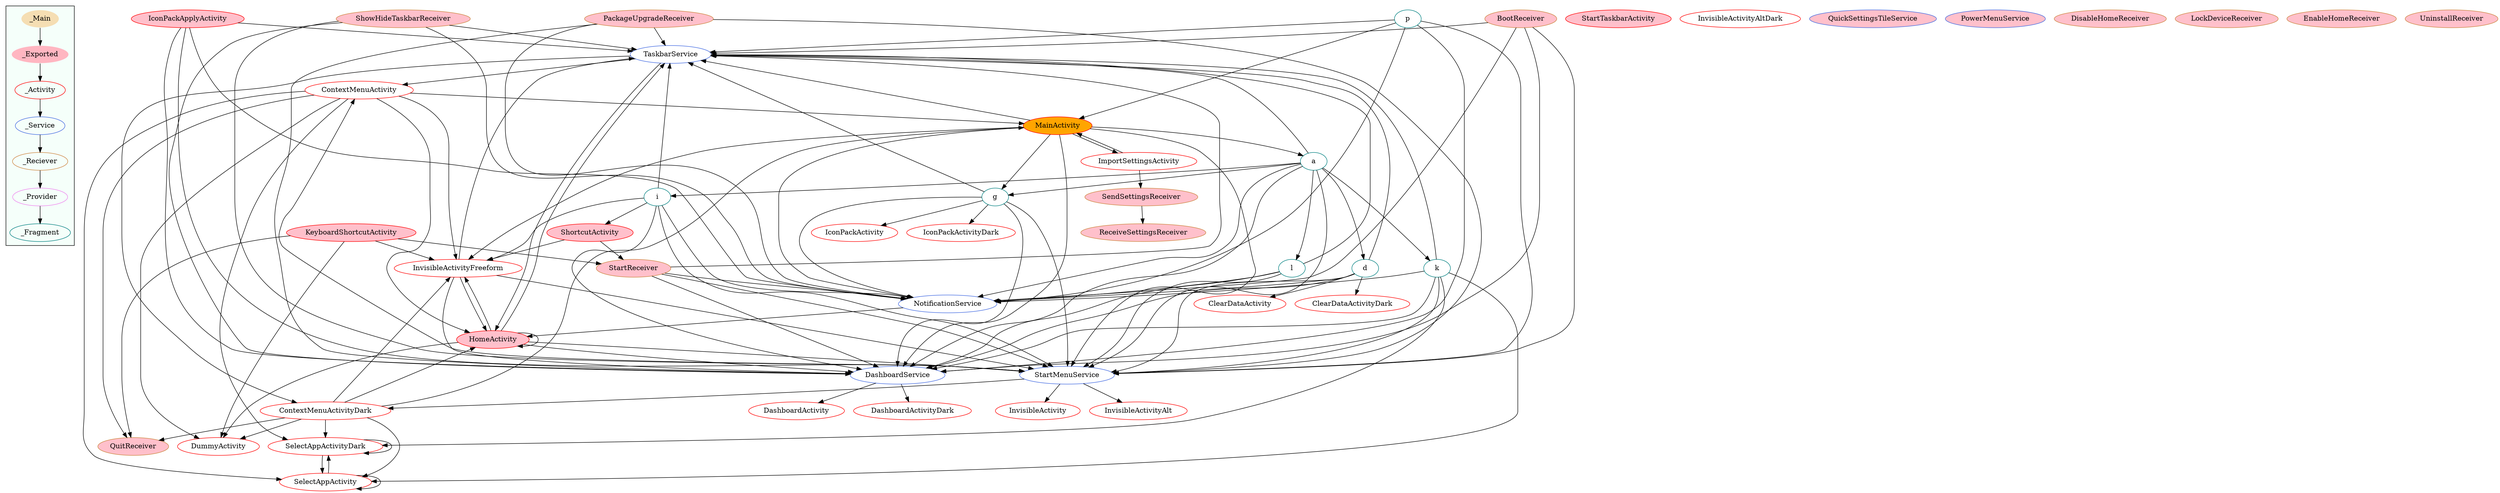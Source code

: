 digraph G {
subgraph cluster_legend{ 
bgcolor=mintcream;
_Activity[color = red];
_Service[color = royalblue];
_Provider[color = violet];
_Reciever[color = peru];
_Fragment[color = teal];
_Main[style=filled, fillcolor=wheat, color = mintcream];
_Exported[style=filled, fillcolor=lightpink, color = mintcream];
_Main -> _Exported -> _Activity -> _Service -> _Reciever -> _Provider -> _Fragment; 
}
IconPackApplyActivity[style=filled, fillcolor=pink, color = red];
InvisibleActivityAlt[color = red];
SelectAppActivityDark[color = red];
ContextMenuActivity[color = red];
MainActivity[style=filled, fillcolor=orange, color = red];
InvisibleActivity[color = red];
StartTaskbarActivity[style=filled, fillcolor=pink, color = red];
SelectAppActivity[color = red];
DashboardActivity[color = red];
IconPackActivity[color = red];
DashboardActivityDark[color = red];
KeyboardShortcutActivity[style=filled, fillcolor=pink, color = red];
ClearDataActivityDark[color = red];
IconPackActivityDark[color = red];
ClearDataActivity[color = red];
ShortcutActivity[style=filled, fillcolor=pink, color = red];
InvisibleActivityFreeform[color = red];
DummyActivity[color = red];
InvisibleActivityAltDark[color = red];
ContextMenuActivityDark[color = red];
HomeActivity[style=filled, fillcolor=pink, color = red];
ImportSettingsActivity[color = red];
TaskbarService[color = royalblue];
DashboardService[color = royalblue];
StartMenuService[color = royalblue];
QuickSettingsTileService[style=filled, fillcolor=pink, color = royalblue];
NotificationService[color = royalblue];
PowerMenuService[style=filled, fillcolor=pink, color = royalblue];
DisableHomeReceiver[style=filled, fillcolor=pink, color = peru];
QuitReceiver[style=filled, fillcolor=pink, color = peru];
SendSettingsReceiver[style=filled, fillcolor=pink, color = peru];
PackageUpgradeReceiver[style=filled, fillcolor=pink, color = peru];
LockDeviceReceiver[style=filled, fillcolor=pink, color = peru];
ReceiveSettingsReceiver[style=filled, fillcolor=pink, color = peru];
StartReceiver[style=filled, fillcolor=pink, color = peru];
EnableHomeReceiver[style=filled, fillcolor=pink, color = peru];
ShowHideTaskbarReceiver[style=filled, fillcolor=pink, color = peru];
BootReceiver[style=filled, fillcolor=pink, color = peru];
UninstallReceiver[style=filled, fillcolor=pink, color = peru];
k[color = teal];
l[color = teal];
p[color = teal];
a[color = teal];
d[color = teal];
g[color = teal];
i[color = teal];
IconPackApplyActivity->DashboardService;
IconPackApplyActivity->NotificationService;
IconPackApplyActivity->TaskbarService;
IconPackApplyActivity->StartMenuService;
StartMenuService->InvisibleActivityAlt;
StartMenuService->InvisibleActivity;
StartMenuService->ContextMenuActivityDark;
StartMenuService->ContextMenuActivity;
SelectAppActivityDark->SelectAppActivity;
SelectAppActivityDark->SelectAppActivityDark;
MainActivity->InvisibleActivityFreeform;
MainActivity->ImportSettingsActivity;
MainActivity->StartMenuService;
MainActivity->a;
MainActivity->DashboardService;
MainActivity->TaskbarService;
MainActivity->g;
MainActivity->NotificationService;
NotificationService->HomeActivity;
ShowHideTaskbarReceiver->NotificationService;
ShowHideTaskbarReceiver->TaskbarService;
ShowHideTaskbarReceiver->StartMenuService;
ShowHideTaskbarReceiver->DashboardService;
BootReceiver->TaskbarService;
BootReceiver->NotificationService;
BootReceiver->StartMenuService;
BootReceiver->DashboardService;
SelectAppActivity->SelectAppActivityDark;
SelectAppActivity->SelectAppActivity;
KeyboardShortcutActivity->StartReceiver;
KeyboardShortcutActivity->QuitReceiver;
KeyboardShortcutActivity->InvisibleActivityFreeform;
KeyboardShortcutActivity->DummyActivity;
ShortcutActivity->InvisibleActivityFreeform;
ShortcutActivity->StartReceiver;
ImportSettingsActivity->MainActivity;
ImportSettingsActivity->SendSettingsReceiver;
SendSettingsReceiver->ReceiveSettingsReceiver;
PackageUpgradeReceiver->DashboardService;
PackageUpgradeReceiver->StartMenuService;
PackageUpgradeReceiver->NotificationService;
PackageUpgradeReceiver->TaskbarService;
ContextMenuActivity->MainActivity;
ContextMenuActivity->DummyActivity;
ContextMenuActivity->InvisibleActivityFreeform;
ContextMenuActivity->SelectAppActivityDark;
ContextMenuActivity->QuitReceiver;
ContextMenuActivity->HomeActivity;
ContextMenuActivity->SelectAppActivity;
k->DashboardService;
k->NotificationService;
k->SelectAppActivity;
k->TaskbarService;
k->StartMenuService;
k->SelectAppActivityDark;
l->StartMenuService;
l->TaskbarService;
l->NotificationService;
l->DashboardService;
p->DashboardService;
p->TaskbarService;
p->NotificationService;
p->StartMenuService;
p->MainActivity;
ContextMenuActivityDark->QuitReceiver;
ContextMenuActivityDark->InvisibleActivityFreeform;
ContextMenuActivityDark->MainActivity;
ContextMenuActivityDark->HomeActivity;
ContextMenuActivityDark->SelectAppActivityDark;
ContextMenuActivityDark->SelectAppActivity;
ContextMenuActivityDark->DummyActivity;
a->NotificationService;
a->i;
a->d;
a->TaskbarService;
a->StartMenuService;
a->g;
a->k;
a->l;
a->DashboardService;
d->TaskbarService;
d->NotificationService;
d->StartMenuService;
d->DashboardService;
d->ClearDataActivity;
d->ClearDataActivityDark;
g->NotificationService;
g->TaskbarService;
g->StartMenuService;
g->DashboardService;
g->IconPackActivityDark;
g->IconPackActivity;
StartReceiver->StartMenuService;
StartReceiver->DashboardService;
StartReceiver->NotificationService;
StartReceiver->TaskbarService;
i->InvisibleActivityFreeform;
i->ShortcutActivity;
i->NotificationService;
i->StartMenuService;
i->DashboardService;
i->TaskbarService;
TaskbarService->ContextMenuActivity;
TaskbarService->ContextMenuActivityDark;
TaskbarService->HomeActivity;
DashboardService->DashboardActivityDark;
DashboardService->DashboardActivity;
InvisibleActivityFreeform->DashboardService;
InvisibleActivityFreeform->StartMenuService;
InvisibleActivityFreeform->TaskbarService;
InvisibleActivityFreeform->HomeActivity;
HomeActivity->InvisibleActivityFreeform;
HomeActivity->StartMenuService;
HomeActivity->DashboardService;
HomeActivity->HomeActivity;
HomeActivity->DummyActivity;
HomeActivity->TaskbarService;
}
